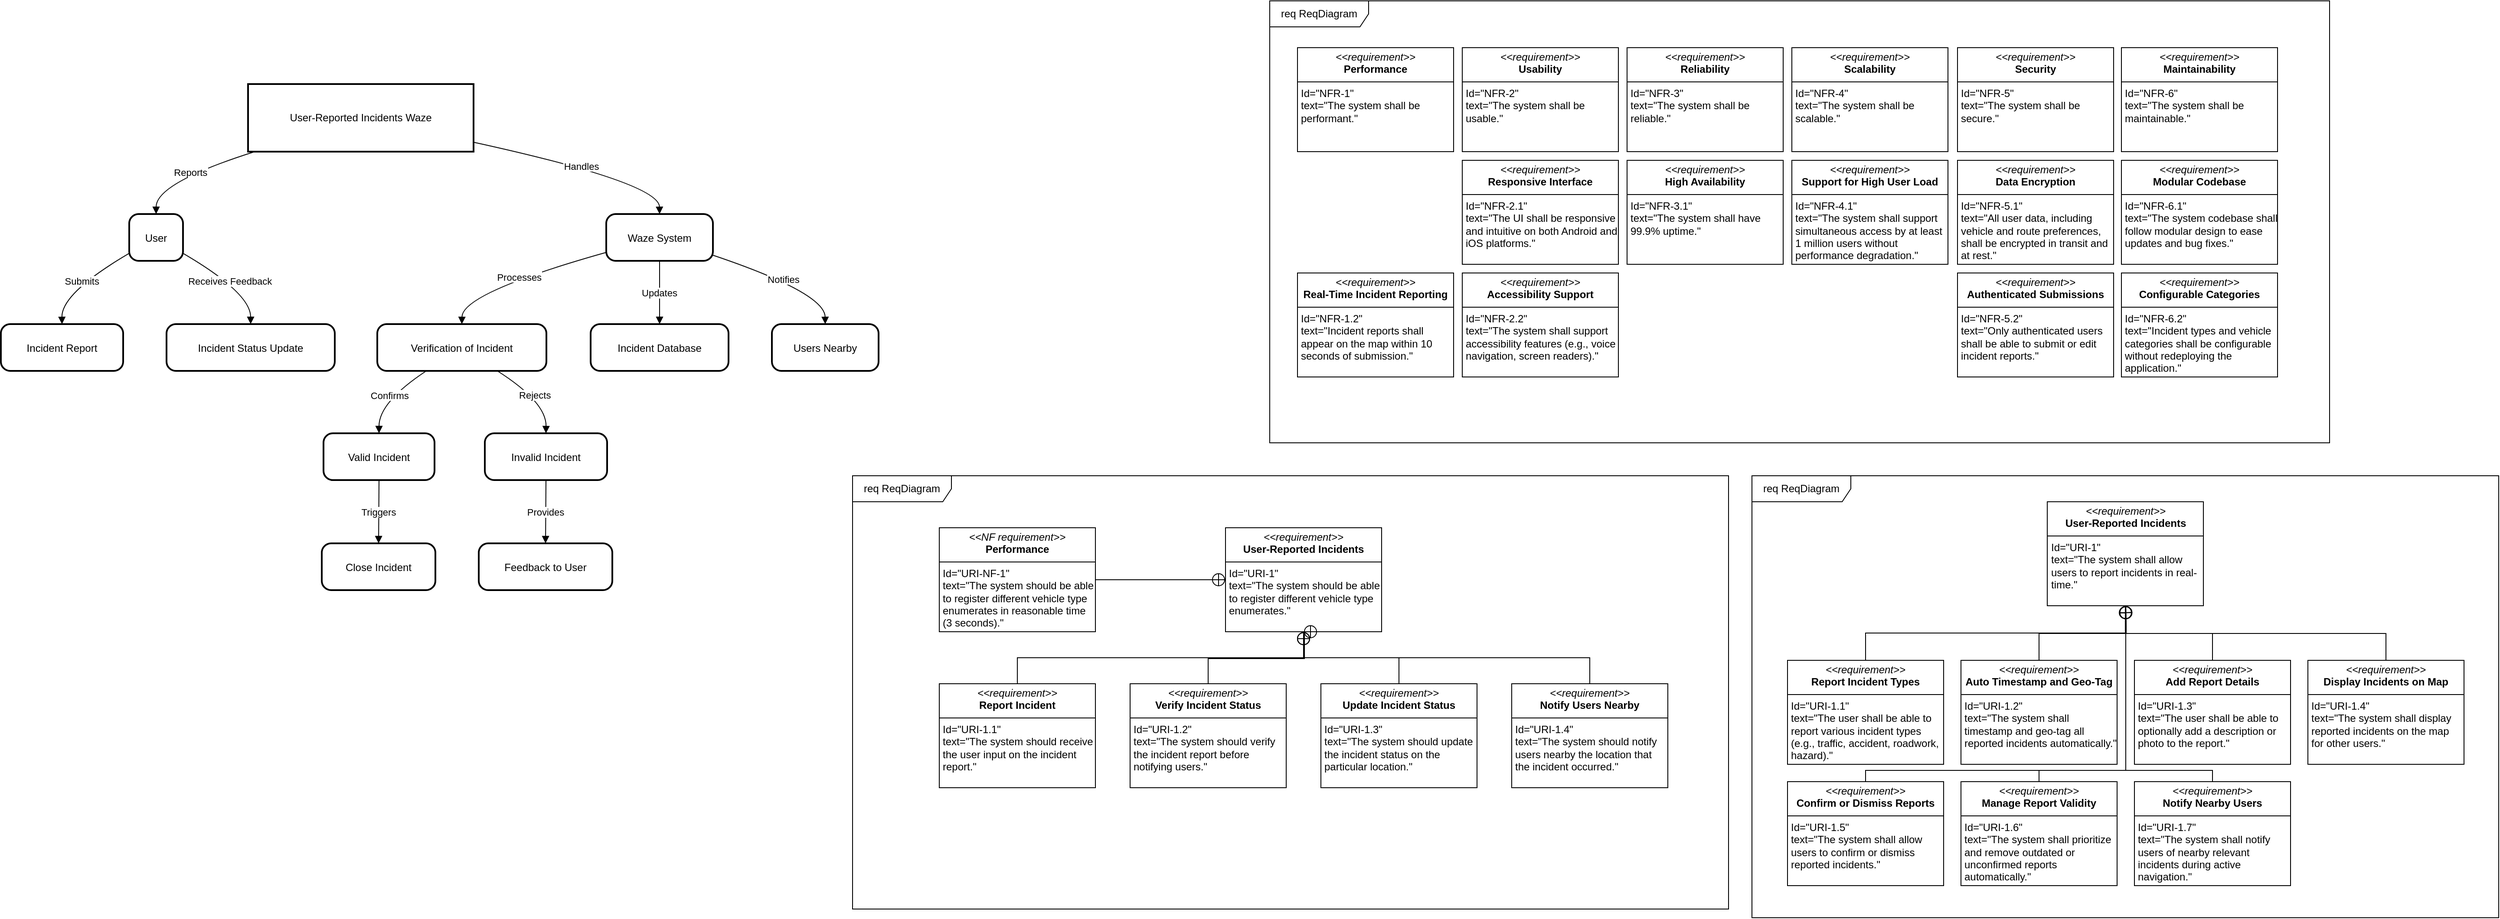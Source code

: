 <mxfile version="26.2.13">
  <diagram name="Página-1" id="IlDYEZVzDNYxJnUhvPW0">
    <mxGraphModel dx="1305" dy="1838" grid="1" gridSize="10" guides="1" tooltips="1" connect="1" arrows="1" fold="1" page="1" pageScale="1" pageWidth="827" pageHeight="1169" math="0" shadow="0">
      <root>
        <mxCell id="0" />
        <mxCell id="1" parent="0" />
        <mxCell id="2" value="User-Reported Incidents Waze" style="whiteSpace=wrap;strokeWidth=2;" parent="1" vertex="1">
          <mxGeometry x="293" y="8" width="260" height="78" as="geometry" />
        </mxCell>
        <mxCell id="3" value="User" style="rounded=1;arcSize=20;strokeWidth=2" parent="1" vertex="1">
          <mxGeometry x="156" y="158" width="62" height="54" as="geometry" />
        </mxCell>
        <mxCell id="4" value="Waze System" style="rounded=1;arcSize=20;strokeWidth=2" parent="1" vertex="1">
          <mxGeometry x="706" y="158" width="123" height="54" as="geometry" />
        </mxCell>
        <mxCell id="5" value="Incident Report" style="rounded=1;arcSize=20;strokeWidth=2" parent="1" vertex="1">
          <mxGeometry x="8" y="285" width="141" height="54" as="geometry" />
        </mxCell>
        <mxCell id="6" value="Incident Status Update" style="rounded=1;arcSize=20;strokeWidth=2" parent="1" vertex="1">
          <mxGeometry x="199" y="285" width="194" height="54" as="geometry" />
        </mxCell>
        <mxCell id="7" value="Verification of Incident" style="rounded=1;arcSize=20;strokeWidth=2" parent="1" vertex="1">
          <mxGeometry x="442" y="285" width="195" height="54" as="geometry" />
        </mxCell>
        <mxCell id="8" value="Incident Database" style="rounded=1;arcSize=20;strokeWidth=2" parent="1" vertex="1">
          <mxGeometry x="688" y="285" width="159" height="54" as="geometry" />
        </mxCell>
        <mxCell id="9" value="Users Nearby" style="rounded=1;arcSize=20;strokeWidth=2" parent="1" vertex="1">
          <mxGeometry x="897" y="285" width="123" height="54" as="geometry" />
        </mxCell>
        <mxCell id="10" value="Valid Incident" style="rounded=1;arcSize=20;strokeWidth=2" parent="1" vertex="1">
          <mxGeometry x="380" y="411" width="128" height="54" as="geometry" />
        </mxCell>
        <mxCell id="11" value="Invalid Incident" style="rounded=1;arcSize=20;strokeWidth=2" parent="1" vertex="1">
          <mxGeometry x="566" y="411" width="141" height="54" as="geometry" />
        </mxCell>
        <mxCell id="12" value="Close Incident" style="rounded=1;arcSize=20;strokeWidth=2" parent="1" vertex="1">
          <mxGeometry x="378" y="538" width="131" height="54" as="geometry" />
        </mxCell>
        <mxCell id="13" value="Feedback to User" style="rounded=1;arcSize=20;strokeWidth=2" parent="1" vertex="1">
          <mxGeometry x="559" y="538" width="154" height="54" as="geometry" />
        </mxCell>
        <mxCell id="14" value="Reports" style="curved=1;startArrow=none;endArrow=block;exitX=0.03;exitY=1;entryX=0.5;entryY=0.01;" parent="1" source="2" target="3" edge="1">
          <mxGeometry relative="1" as="geometry">
            <Array as="points">
              <mxPoint x="187" y="122" />
            </Array>
          </mxGeometry>
        </mxCell>
        <mxCell id="15" value="Handles" style="curved=1;startArrow=none;endArrow=block;exitX=1;exitY=0.86;entryX=0.5;entryY=0.01;" parent="1" source="2" target="4" edge="1">
          <mxGeometry relative="1" as="geometry">
            <Array as="points">
              <mxPoint x="767" y="122" />
            </Array>
          </mxGeometry>
        </mxCell>
        <mxCell id="16" value="Submits" style="curved=1;startArrow=none;endArrow=block;exitX=0;exitY=0.84;entryX=0.5;entryY=0;" parent="1" source="3" target="5" edge="1">
          <mxGeometry relative="1" as="geometry">
            <Array as="points">
              <mxPoint x="78" y="249" />
            </Array>
          </mxGeometry>
        </mxCell>
        <mxCell id="17" value="Receives Feedback" style="curved=1;startArrow=none;endArrow=block;exitX=1;exitY=0.84;entryX=0.5;entryY=0;" parent="1" source="3" target="6" edge="1">
          <mxGeometry relative="1" as="geometry">
            <Array as="points">
              <mxPoint x="296" y="249" />
            </Array>
          </mxGeometry>
        </mxCell>
        <mxCell id="18" value="Processes" style="curved=1;startArrow=none;endArrow=block;exitX=0;exitY=0.82;entryX=0.5;entryY=0;" parent="1" source="4" target="7" edge="1">
          <mxGeometry relative="1" as="geometry">
            <Array as="points">
              <mxPoint x="540" y="249" />
            </Array>
          </mxGeometry>
        </mxCell>
        <mxCell id="19" value="Updates" style="curved=1;startArrow=none;endArrow=block;exitX=0.5;exitY=1.01;entryX=0.5;entryY=0;" parent="1" source="4" target="8" edge="1">
          <mxGeometry relative="1" as="geometry">
            <Array as="points" />
          </mxGeometry>
        </mxCell>
        <mxCell id="20" value="Notifies" style="curved=1;startArrow=none;endArrow=block;exitX=1;exitY=0.88;entryX=0.5;entryY=0;" parent="1" source="4" target="9" edge="1">
          <mxGeometry relative="1" as="geometry">
            <Array as="points">
              <mxPoint x="958" y="249" />
            </Array>
          </mxGeometry>
        </mxCell>
        <mxCell id="21" value="Confirms" style="curved=1;startArrow=none;endArrow=block;exitX=0.29;exitY=1;entryX=0.5;entryY=0;" parent="1" source="7" target="10" edge="1">
          <mxGeometry relative="1" as="geometry">
            <Array as="points">
              <mxPoint x="444" y="375" />
            </Array>
          </mxGeometry>
        </mxCell>
        <mxCell id="22" value="Rejects" style="curved=1;startArrow=none;endArrow=block;exitX=0.71;exitY=1;entryX=0.5;entryY=0;" parent="1" source="7" target="11" edge="1">
          <mxGeometry relative="1" as="geometry">
            <Array as="points">
              <mxPoint x="637" y="375" />
            </Array>
          </mxGeometry>
        </mxCell>
        <mxCell id="23" value="Triggers" style="curved=1;startArrow=none;endArrow=block;exitX=0.5;exitY=1;entryX=0.5;entryY=-0.01;" parent="1" source="10" target="12" edge="1">
          <mxGeometry relative="1" as="geometry">
            <Array as="points" />
          </mxGeometry>
        </mxCell>
        <mxCell id="24" value="Provides" style="curved=1;startArrow=none;endArrow=block;exitX=0.5;exitY=1;entryX=0.5;entryY=-0.01;" parent="1" source="11" target="13" edge="1">
          <mxGeometry relative="1" as="geometry">
            <Array as="points" />
          </mxGeometry>
        </mxCell>
        <mxCell id="0LrheQoJdD5HbSpLLnFE-36" value="req ReqDiagram" style="shape=umlFrame;whiteSpace=wrap;html=1;pointerEvents=0;width=114;height=30;" parent="1" vertex="1">
          <mxGeometry x="990" y="460" width="1010" height="500" as="geometry" />
        </mxCell>
        <mxCell id="0LrheQoJdD5HbSpLLnFE-37" value="&lt;p style=&quot;margin:0px;margin-top:4px;text-align:center;&quot;&gt;&lt;i&gt;&amp;lt;&amp;lt;requirement&amp;gt;&amp;gt;&lt;/i&gt;&lt;br&gt;&lt;b&gt;User-Reported Incidents&lt;/b&gt;&lt;/p&gt;&lt;hr size=&quot;1&quot; style=&quot;border-style:solid;&quot;&gt;&lt;p style=&quot;margin:0px;margin-left:4px;&quot;&gt;Id=&quot;URI-1&quot;&lt;/p&gt;&lt;p style=&quot;margin:0px;margin-left:4px;&quot;&gt;text=&quot;The system should be able to register different vehicle type enumerates.&quot;&lt;/p&gt;" style="verticalAlign=top;align=left;overflow=fill;html=1;whiteSpace=wrap;" parent="1" vertex="1">
          <mxGeometry x="1420" y="520" width="180" height="120" as="geometry" />
        </mxCell>
        <mxCell id="0LrheQoJdD5HbSpLLnFE-38" style="edgeStyle=orthogonalEdgeStyle;rounded=0;orthogonalLoop=1;jettySize=auto;html=1;exitX=1;exitY=0.5;exitDx=0;exitDy=0;entryX=0;entryY=0.5;entryDx=0;entryDy=0;endArrow=circlePlus;endFill=0;" parent="1" source="0LrheQoJdD5HbSpLLnFE-39" target="0LrheQoJdD5HbSpLLnFE-37" edge="1">
          <mxGeometry relative="1" as="geometry" />
        </mxCell>
        <mxCell id="0LrheQoJdD5HbSpLLnFE-39" value="&lt;p style=&quot;margin:0px;margin-top:4px;text-align:center;&quot;&gt;&lt;i&gt;&amp;lt;&amp;lt;NF requirement&amp;gt;&amp;gt;&lt;/i&gt;&lt;br&gt;&lt;b&gt;Performance&lt;/b&gt;&lt;/p&gt;&lt;hr size=&quot;1&quot; style=&quot;border-style:solid;&quot;&gt;&lt;p style=&quot;margin:0px;margin-left:4px;&quot;&gt;Id=&quot;URI-NF-1&quot;&lt;/p&gt;&lt;p style=&quot;margin:0px;margin-left:4px;&quot;&gt;text=&quot;The system should be able to register different vehicle type enumerates in reasonable time (3 seconds).&quot;&lt;/p&gt;" style="verticalAlign=top;align=left;overflow=fill;html=1;whiteSpace=wrap;" parent="1" vertex="1">
          <mxGeometry x="1090" y="520" width="180" height="120" as="geometry" />
        </mxCell>
        <mxCell id="0LrheQoJdD5HbSpLLnFE-40" style="edgeStyle=orthogonalEdgeStyle;rounded=0;orthogonalLoop=1;jettySize=auto;html=1;exitX=0.5;exitY=0;exitDx=0;exitDy=0;entryX=0.5;entryY=1;entryDx=0;entryDy=0;endArrow=circlePlus;endFill=0;" parent="1" source="0LrheQoJdD5HbSpLLnFE-41" target="0LrheQoJdD5HbSpLLnFE-37" edge="1">
          <mxGeometry relative="1" as="geometry" />
        </mxCell>
        <mxCell id="0LrheQoJdD5HbSpLLnFE-41" value="&lt;p style=&quot;margin:0px;margin-top:4px;text-align:center;&quot;&gt;&lt;i&gt;&amp;lt;&amp;lt;requirement&amp;gt;&amp;gt;&lt;/i&gt;&lt;br&gt;&lt;b&gt;Report Incident&lt;/b&gt;&lt;/p&gt;&lt;hr size=&quot;1&quot; style=&quot;border-style:solid;&quot;&gt;&lt;p style=&quot;margin:0px;margin-left:4px;&quot;&gt;Id=&quot;URI-1.1&quot;&lt;/p&gt;&lt;p style=&quot;margin:0px;margin-left:4px;&quot;&gt;text=&quot;The system should receive the user input on the incident report.&quot;&lt;/p&gt;" style="verticalAlign=top;align=left;overflow=fill;html=1;whiteSpace=wrap;" parent="1" vertex="1">
          <mxGeometry x="1090" y="700" width="180" height="120" as="geometry" />
        </mxCell>
        <mxCell id="0LrheQoJdD5HbSpLLnFE-42" style="edgeStyle=orthogonalEdgeStyle;rounded=0;orthogonalLoop=1;jettySize=auto;html=1;exitX=0.5;exitY=0;exitDx=0;exitDy=0;endArrow=circlePlus;endFill=0;" parent="1" source="0LrheQoJdD5HbSpLLnFE-43" edge="1">
          <mxGeometry relative="1" as="geometry">
            <mxPoint x="1510" y="640" as="targetPoint" />
            <Array as="points">
              <mxPoint x="1400" y="671" />
              <mxPoint x="1511" y="671" />
              <mxPoint x="1511" y="640" />
            </Array>
          </mxGeometry>
        </mxCell>
        <mxCell id="0LrheQoJdD5HbSpLLnFE-43" value="&lt;p style=&quot;margin:0px;margin-top:4px;text-align:center;&quot;&gt;&lt;i&gt;&amp;lt;&amp;lt;requirement&amp;gt;&amp;gt;&lt;/i&gt;&lt;br&gt;&lt;b&gt;Verify Incident Status&lt;/b&gt;&lt;/p&gt;&lt;hr size=&quot;1&quot; style=&quot;border-style:solid;&quot;&gt;&lt;p style=&quot;margin:0px;margin-left:4px;&quot;&gt;Id=&quot;URI-1.2&quot;&lt;/p&gt;&lt;p style=&quot;margin:0px;margin-left:4px;&quot;&gt;text=&quot;The system should verify the incident report before notifying users.&quot;&lt;/p&gt;" style="verticalAlign=top;align=left;overflow=fill;html=1;whiteSpace=wrap;" parent="1" vertex="1">
          <mxGeometry x="1310" y="700" width="180" height="120" as="geometry" />
        </mxCell>
        <mxCell id="0LrheQoJdD5HbSpLLnFE-44" style="edgeStyle=orthogonalEdgeStyle;rounded=0;orthogonalLoop=1;jettySize=auto;html=1;exitX=0.5;exitY=0;exitDx=0;exitDy=0;endArrow=circlePlus;endFill=0;" parent="1" source="0LrheQoJdD5HbSpLLnFE-45" target="0LrheQoJdD5HbSpLLnFE-37" edge="1">
          <mxGeometry relative="1" as="geometry" />
        </mxCell>
        <mxCell id="0LrheQoJdD5HbSpLLnFE-45" value="&lt;p style=&quot;margin:0px;margin-top:4px;text-align:center;&quot;&gt;&lt;i&gt;&amp;lt;&amp;lt;requirement&amp;gt;&amp;gt;&lt;/i&gt;&lt;br&gt;&lt;b&gt;Update Incident Status&lt;/b&gt;&lt;/p&gt;&lt;hr size=&quot;1&quot; style=&quot;border-style:solid;&quot;&gt;&lt;p style=&quot;margin:0px;margin-left:4px;&quot;&gt;Id=&quot;URI-1.3&quot;&lt;/p&gt;&lt;p style=&quot;margin:0px;margin-left:4px;&quot;&gt;text=&quot;The system should update the incident status on the particular location.&quot;&lt;/p&gt;" style="verticalAlign=top;align=left;overflow=fill;html=1;whiteSpace=wrap;" parent="1" vertex="1">
          <mxGeometry x="1530" y="700" width="180" height="120" as="geometry" />
        </mxCell>
        <mxCell id="RuquudHr51e7roZZnxGD-27" style="edgeStyle=orthogonalEdgeStyle;rounded=0;orthogonalLoop=1;jettySize=auto;html=1;entryX=0.5;entryY=1;entryDx=0;entryDy=0;endArrow=circlePlus;endFill=0;" parent="1" source="RuquudHr51e7roZZnxGD-24" target="0LrheQoJdD5HbSpLLnFE-37" edge="1">
          <mxGeometry relative="1" as="geometry">
            <Array as="points">
              <mxPoint x="1840" y="670" />
              <mxPoint x="1510" y="670" />
            </Array>
          </mxGeometry>
        </mxCell>
        <mxCell id="RuquudHr51e7roZZnxGD-24" value="&lt;p style=&quot;margin:0px;margin-top:4px;text-align:center;&quot;&gt;&lt;i&gt;&amp;lt;&amp;lt;requirement&amp;gt;&amp;gt;&lt;/i&gt;&lt;br&gt;&lt;b&gt;Notify Users Nearby&lt;/b&gt;&lt;/p&gt;&lt;hr size=&quot;1&quot; style=&quot;border-style:solid;&quot;&gt;&lt;p style=&quot;margin:0px;margin-left:4px;&quot;&gt;Id=&quot;URI-1.4&quot;&lt;/p&gt;&lt;p style=&quot;margin:0px;margin-left:4px;&quot;&gt;text=&quot;The system should notify users nearby the location that the incident occurred.&quot;&lt;/p&gt;" style="verticalAlign=top;align=left;overflow=fill;html=1;whiteSpace=wrap;" parent="1" vertex="1">
          <mxGeometry x="1750" y="700" width="180" height="120" as="geometry" />
        </mxCell>
        <mxCell id="yQdaAu0om8zAUkcLIiNm-24" value="req ReqDiagram" style="shape=umlFrame;whiteSpace=wrap;html=1;pointerEvents=0;width=114;height=30;" parent="1" vertex="1">
          <mxGeometry x="2027" y="460" width="861" height="510" as="geometry" />
        </mxCell>
        <mxCell id="yQdaAu0om8zAUkcLIiNm-25" value="&lt;p style=&quot;margin:0px;margin-top:4px;text-align:center;&quot;&gt;&lt;i&gt;&amp;lt;&amp;lt;requirement&amp;gt;&amp;gt;&lt;/i&gt;&lt;br&gt;&lt;b&gt;User-Reported Incidents&lt;/b&gt;&lt;/p&gt;&lt;hr size=&quot;1&quot; style=&quot;border-style:solid;&quot;&gt;&lt;p style=&quot;margin:0px;margin-left:4px;&quot;&gt;Id=&quot;URI-1&quot;&lt;/p&gt;&lt;p style=&quot;margin:0px;margin-left:4px;&quot;&gt;text=&quot;&lt;span id=&quot;docs-internal-guid-d911a3a4-7fff-c349-394f-7dc3954f3160&quot;&gt;&lt;span style=&quot;font-family: Arial, sans-serif; background-color: transparent; font-variant-numeric: normal; font-variant-east-asian: normal; font-variant-alternates: normal; font-variant-position: normal; font-variant-emoji: normal; vertical-align: baseline; white-space-collapse: preserve;&quot;&gt;&lt;font style=&quot;&quot;&gt;The system shall allow users to report incidents in real-time.&lt;/font&gt;&lt;/span&gt;&lt;/span&gt;&quot;&lt;/p&gt;" style="verticalAlign=top;align=left;overflow=fill;html=1;whiteSpace=wrap;" parent="1" vertex="1">
          <mxGeometry x="2367.5" y="490" width="180" height="120" as="geometry" />
        </mxCell>
        <mxCell id="yQdaAu0om8zAUkcLIiNm-26" style="edgeStyle=orthogonalEdgeStyle;rounded=0;orthogonalLoop=1;jettySize=auto;html=1;exitX=0.5;exitY=0;exitDx=0;exitDy=0;entryX=0.5;entryY=1;entryDx=0;entryDy=0;endArrow=circlePlus;endFill=0;" parent="1" source="yQdaAu0om8zAUkcLIiNm-41" target="yQdaAu0om8zAUkcLIiNm-25" edge="1">
          <mxGeometry relative="1" as="geometry" />
        </mxCell>
        <mxCell id="yQdaAu0om8zAUkcLIiNm-27" style="edgeStyle=orthogonalEdgeStyle;rounded=0;orthogonalLoop=1;jettySize=auto;html=1;exitX=0.5;exitY=0;exitDx=0;exitDy=0;endArrow=circlePlus;endFill=0;" parent="1" source="yQdaAu0om8zAUkcLIiNm-28" edge="1">
          <mxGeometry relative="1" as="geometry">
            <mxPoint x="2458.0" y="610.0" as="targetPoint" />
          </mxGeometry>
        </mxCell>
        <mxCell id="yQdaAu0om8zAUkcLIiNm-28" value="&lt;p style=&quot;margin:0px;margin-top:4px;text-align:center;&quot;&gt;&lt;i&gt;&amp;lt;&amp;lt;requirement&amp;gt;&amp;gt;&lt;/i&gt;&lt;br&gt;&lt;b&gt;Auto Timestamp and Geo-Tag&lt;/b&gt;&lt;/p&gt;&lt;hr size=&quot;1&quot; style=&quot;border-style:solid;&quot;&gt;&lt;p style=&quot;margin:0px;margin-left:4px;&quot;&gt;Id=&quot;URI-1.2&quot;&lt;/p&gt;&lt;p style=&quot;margin:0px;margin-left:4px;&quot;&gt;text=&quot;&lt;span id=&quot;docs-internal-guid-708ae59c-7fff-505c-e996-c11401c9822c&quot;&gt;&lt;span style=&quot;font-family: Arial, sans-serif; background-color: transparent; font-variant-numeric: normal; font-variant-east-asian: normal; font-variant-alternates: normal; font-variant-position: normal; font-variant-emoji: normal; vertical-align: baseline; white-space-collapse: preserve;&quot;&gt;&lt;font&gt;The system shall timestamp and geo-tag all reported incidents automatically.&lt;/font&gt;&lt;/span&gt;&lt;/span&gt;&quot;&lt;/p&gt;" style="verticalAlign=top;align=left;overflow=fill;html=1;whiteSpace=wrap;" parent="1" vertex="1">
          <mxGeometry x="2268" y="673" width="180" height="120" as="geometry" />
        </mxCell>
        <mxCell id="yQdaAu0om8zAUkcLIiNm-29" style="edgeStyle=orthogonalEdgeStyle;rounded=0;orthogonalLoop=1;jettySize=auto;html=1;exitX=0.5;exitY=0;exitDx=0;exitDy=0;endArrow=circlePlus;endFill=0;" parent="1" source="yQdaAu0om8zAUkcLIiNm-30" edge="1">
          <mxGeometry relative="1" as="geometry">
            <mxPoint x="2458.0" y="610.0" as="targetPoint" />
          </mxGeometry>
        </mxCell>
        <mxCell id="yQdaAu0om8zAUkcLIiNm-30" value="&lt;p style=&quot;margin:0px;margin-top:4px;text-align:center;&quot;&gt;&lt;i&gt;&amp;lt;&amp;lt;requirement&amp;gt;&amp;gt;&lt;/i&gt;&lt;br&gt;&lt;b&gt;Add Report Details&lt;/b&gt;&lt;/p&gt;&lt;hr size=&quot;1&quot; style=&quot;border-style:solid;&quot;&gt;&lt;p style=&quot;margin:0px;margin-left:4px;&quot;&gt;Id=&quot;URI-1.3&quot;&lt;/p&gt;&lt;p style=&quot;margin:0px;margin-left:4px;&quot;&gt;text=&quot;&lt;span id=&quot;docs-internal-guid-6a50e386-7fff-d1de-354d-ceb1bfdd723a&quot;&gt;&lt;span style=&quot;font-family: Arial, sans-serif; background-color: transparent; font-variant-numeric: normal; font-variant-east-asian: normal; font-variant-alternates: normal; font-variant-position: normal; font-variant-emoji: normal; vertical-align: baseline; white-space-collapse: preserve;&quot;&gt;&lt;font&gt;The user shall be able to optionally add a description or photo to the report.&lt;/font&gt;&lt;/span&gt;&lt;/span&gt;&quot;&lt;/p&gt;" style="verticalAlign=top;align=left;overflow=fill;html=1;whiteSpace=wrap;" parent="1" vertex="1">
          <mxGeometry x="2468" y="673" width="180" height="120" as="geometry" />
        </mxCell>
        <mxCell id="yQdaAu0om8zAUkcLIiNm-31" style="edgeStyle=orthogonalEdgeStyle;rounded=0;orthogonalLoop=1;jettySize=auto;html=1;exitX=0.5;exitY=0;exitDx=0;exitDy=0;endArrow=circlePlus;endFill=0;" parent="1" source="yQdaAu0om8zAUkcLIiNm-32" edge="1">
          <mxGeometry relative="1" as="geometry">
            <mxPoint x="2458.0" y="610.0" as="targetPoint" />
          </mxGeometry>
        </mxCell>
        <mxCell id="yQdaAu0om8zAUkcLIiNm-32" value="&lt;p style=&quot;margin:0px;margin-top:4px;text-align:center;&quot;&gt;&lt;i&gt;&amp;lt;&amp;lt;requirement&amp;gt;&amp;gt;&lt;/i&gt;&lt;br&gt;&lt;b&gt;Display Incidents on Map&lt;/b&gt;&lt;/p&gt;&lt;hr size=&quot;1&quot; style=&quot;border-style:solid;&quot;&gt;&lt;p style=&quot;margin:0px;margin-left:4px;&quot;&gt;Id=&quot;URI-1.4&quot;&lt;/p&gt;&lt;p style=&quot;margin:0px;margin-left:4px;&quot;&gt;text=&quot;&lt;span id=&quot;docs-internal-guid-1f2168ce-7fff-34c7-2674-8f81e91afe93&quot;&gt;&lt;span style=&quot;font-family: Arial, sans-serif; background-color: transparent; font-variant-numeric: normal; font-variant-east-asian: normal; font-variant-alternates: normal; font-variant-position: normal; font-variant-emoji: normal; vertical-align: baseline; white-space-collapse: preserve;&quot;&gt;&lt;font&gt;The system shall display reported incidents on the map for other users.&lt;/font&gt;&lt;/span&gt;&lt;/span&gt;&quot;&lt;/p&gt;" style="verticalAlign=top;align=left;overflow=fill;html=1;whiteSpace=wrap;" parent="1" vertex="1">
          <mxGeometry x="2668" y="673" width="180" height="120" as="geometry" />
        </mxCell>
        <mxCell id="yQdaAu0om8zAUkcLIiNm-33" style="edgeStyle=orthogonalEdgeStyle;rounded=0;orthogonalLoop=1;jettySize=auto;html=1;exitX=0.5;exitY=0;exitDx=0;exitDy=0;endArrow=circlePlus;endFill=0;" parent="1" source="yQdaAu0om8zAUkcLIiNm-34" edge="1">
          <mxGeometry relative="1" as="geometry">
            <mxPoint x="2458.0" y="610.0" as="targetPoint" />
            <Array as="points">
              <mxPoint x="2158" y="800" />
              <mxPoint x="2458" y="800" />
            </Array>
          </mxGeometry>
        </mxCell>
        <mxCell id="yQdaAu0om8zAUkcLIiNm-34" value="&lt;p style=&quot;margin:0px;margin-top:4px;text-align:center;&quot;&gt;&lt;i&gt;&amp;lt;&amp;lt;requirement&amp;gt;&amp;gt;&lt;/i&gt;&lt;br&gt;&lt;b&gt;Confirm or Dismiss Reports&lt;/b&gt;&lt;/p&gt;&lt;hr size=&quot;1&quot; style=&quot;border-style:solid;&quot;&gt;&lt;p style=&quot;margin:0px;margin-left:4px;&quot;&gt;Id=&quot;URI-1.5&quot;&lt;/p&gt;&lt;p style=&quot;margin:0px;margin-left:4px;&quot;&gt;text=&quot;&lt;span id=&quot;docs-internal-guid-b5bdd2fd-7fff-8ccc-647e-68f819f424a8&quot;&gt;&lt;span style=&quot;font-family: Arial, sans-serif; background-color: transparent; font-variant-numeric: normal; font-variant-east-asian: normal; font-variant-alternates: normal; font-variant-position: normal; font-variant-emoji: normal; vertical-align: baseline; white-space-collapse: preserve;&quot;&gt;&lt;font&gt;The system shall allow users to confirm or dismiss reported incidents.&lt;/font&gt;&lt;/span&gt;&lt;/span&gt;&quot;&lt;/p&gt;" style="verticalAlign=top;align=left;overflow=fill;html=1;whiteSpace=wrap;" parent="1" vertex="1">
          <mxGeometry x="2068" y="813" width="180" height="120" as="geometry" />
        </mxCell>
        <mxCell id="yQdaAu0om8zAUkcLIiNm-35" style="edgeStyle=orthogonalEdgeStyle;rounded=0;orthogonalLoop=1;jettySize=auto;html=1;exitX=0.5;exitY=0;exitDx=0;exitDy=0;endArrow=circlePlus;endFill=0;" parent="1" source="yQdaAu0om8zAUkcLIiNm-36" edge="1">
          <mxGeometry relative="1" as="geometry">
            <mxPoint x="2458.0" y="610.0" as="targetPoint" />
            <Array as="points">
              <mxPoint x="2358" y="800" />
              <mxPoint x="2458" y="800" />
            </Array>
          </mxGeometry>
        </mxCell>
        <mxCell id="yQdaAu0om8zAUkcLIiNm-36" value="&lt;p style=&quot;margin:0px;margin-top:4px;text-align:center;&quot;&gt;&lt;i&gt;&amp;lt;&amp;lt;requirement&amp;gt;&amp;gt;&lt;/i&gt;&lt;br&gt;&lt;b&gt;Manage Report Validity&lt;/b&gt;&lt;/p&gt;&lt;hr size=&quot;1&quot; style=&quot;border-style:solid;&quot;&gt;&lt;p style=&quot;margin:0px;margin-left:4px;&quot;&gt;Id=&quot;URI-1.6&quot;&lt;/p&gt;&lt;p style=&quot;margin:0px;margin-left:4px;&quot;&gt;text=&quot;&lt;span id=&quot;docs-internal-guid-61e7e0c5-7fff-fc19-dc4a-a6f066ff5cc9&quot;&gt;&lt;span style=&quot;font-family: Arial, sans-serif; background-color: transparent; font-variant-numeric: normal; font-variant-east-asian: normal; font-variant-alternates: normal; font-variant-position: normal; font-variant-emoji: normal; vertical-align: baseline; white-space-collapse: preserve;&quot;&gt;&lt;font&gt;The system shall prioritize and remove outdated or unconfirmed reports automatically.&lt;/font&gt;&lt;/span&gt;&lt;/span&gt;&quot;&lt;/p&gt;" style="verticalAlign=top;align=left;overflow=fill;html=1;whiteSpace=wrap;" parent="1" vertex="1">
          <mxGeometry x="2268" y="813" width="180" height="120" as="geometry" />
        </mxCell>
        <mxCell id="yQdaAu0om8zAUkcLIiNm-37" style="edgeStyle=orthogonalEdgeStyle;rounded=0;orthogonalLoop=1;jettySize=auto;html=1;exitX=0.5;exitY=0;exitDx=0;exitDy=0;endArrow=circlePlus;endFill=0;" parent="1" source="yQdaAu0om8zAUkcLIiNm-38" target="yQdaAu0om8zAUkcLIiNm-25" edge="1">
          <mxGeometry relative="1" as="geometry">
            <mxPoint x="2458.0" y="620.0" as="targetPoint" />
            <Array as="points">
              <mxPoint x="2558" y="800" />
              <mxPoint x="2458" y="800" />
            </Array>
          </mxGeometry>
        </mxCell>
        <mxCell id="yQdaAu0om8zAUkcLIiNm-38" value="&lt;p style=&quot;margin:0px;margin-top:4px;text-align:center;&quot;&gt;&lt;i&gt;&amp;lt;&amp;lt;requirement&amp;gt;&amp;gt;&lt;/i&gt;&lt;br&gt;&lt;b&gt;Notify Nearby Users&lt;/b&gt;&lt;/p&gt;&lt;hr size=&quot;1&quot; style=&quot;border-style:solid;&quot;&gt;&lt;p style=&quot;margin:0px;margin-left:4px;&quot;&gt;Id=&quot;URI-1.7&quot;&lt;/p&gt;&lt;p style=&quot;margin:0px;margin-left:4px;&quot;&gt;text=&quot;&lt;span style=&quot;background-color: transparent; text-wrap-mode: nowrap; color: rgba(0, 0, 0, 0); font-family: monospace;&quot;&gt;&lt;span style=&quot;&quot; id=&quot;docs-internal-guid-864b0356-7fff-6a59-0511-b1d0bc856990&quot;&gt;&lt;span style=&quot;font-family: Arial, sans-serif; color: rgb(0, 0, 0); background-color: transparent; font-variant-numeric: normal; font-variant-east-asian: normal; font-variant-alternates: normal; font-variant-position: normal; font-variant-emoji: normal; vertical-align: baseline; white-space: pre-wrap;&quot;&gt;&lt;font&gt;The system shall notify users of nearby relevant incidents during active navigation.&lt;/font&gt;&lt;/span&gt;&lt;/span&gt;&lt;span style=&quot;font-size: 0px;&quot;&gt;%3CmxGraphModel%3E%3Croot%3E%3CmxCell%20id%3D%220%22%2F%3E%3CmxCell%20id%3D%221%22%20parent%3D%220%22%2F%3E%3CmxCell%20id%3D%222%22%20value%3D%22%26lt%3Bp%20style%3D%26quot%3Bmargin%3A0px%3Bmargin-top%3A4px%3Btext-align%3Acenter%3B%26quot%3B%26gt%3B%26lt%3Bi%26gt%3B%26amp%3Blt%3B%26amp%3Blt%3Brequirement%26amp%3Bgt%3B%26amp%3Bgt%3B%26lt%3B%2Fi%26gt%3B%26lt%3Bbr%26gt%3B%26lt%3Bb%26gt%3BSave%20Route%26lt%3B%2Fb%26gt%3B%26lt%3B%2Fp%26gt%3B%26lt%3Bhr%20size%3D%26quot%3B1%26quot%3B%20style%3D%26quot%3Bborder-style%3Asolid%3B%26quot%3B%26gt%3B%26lt%3Bp%20style%3D%26quot%3Bmargin%3A0px%3Bmargin-left%3A4px%3B%26quot%3B%26gt%3BId%3D%26quot%3BMSR-1.6%26quot%3B%26lt%3B%2Fp%26gt%3B%26lt%3Bp%20style%3D%26quot%3Bmargin%3A0px%3Bmargin-left%3A4px%3B%26quot%3B%26gt%3Btext%3D%26quot%3B%26lt%3Bspan%20id%3D%26quot%3Bdocs-internal-guid-bf6a09b7-7fff-7673-dde0-d15843a8d085%26quot%3B%26gt%3B%26lt%3Bspan%20style%3D%26quot%3Bfont-family%3A%20Arial%2C%20sans-serif%3B%20background-color%3A%20transparent%3B%20font-variant-numeric%3A%20normal%3B%20font-variant-east-asian%3A%20normal%3B%20font-variant-alternates%3A%20normal%3B%20font-variant-position%3A%20normal%3B%20font-variant-emoji%3A%20normal%3B%20vertical-align%3A%20baseline%3B%20white-space-collapse%3A%20preserve%3B%26quot%3B%26gt%3B%26lt%3Bfont%26gt%3BThe%20system%20shall%20allow%20saving%20a%20multi-stop%20route%20as%20a%20favorite%20or%20recurring%20route.%26lt%3B%2Ffont%26gt%3B%26lt%3B%2Fspan%26gt%3B%26lt%3B%2Fspan%26gt%3B%26quot%3B%26lt%3B%2Fp%26gt%3B%22%20style%3D%22verticalAlign%3Dtop%3Balign%3Dleft%3Boverflow%3Dfill%3Bhtml%3D1%3BwhiteSpace%3Dwrap%3B%22%20vertex%3D%221%22%20parent%3D%221%22%3E%3CmxGeometry%20x%3D%221680%22%20y%3D%22841%22%20width%3D%22180%22%20height%3D%22120%22%20as%3D%22geometry%22%2F%3E%3C%2FmxCell%3E%3C%2Froot%3E%3C%2FmxGraphModel%3E&lt;/span&gt;&lt;/span&gt;&lt;span style=&quot;background-color: transparent; color: light-dark(rgb(0, 0, 0), rgb(255, 255, 255));&quot;&gt;&quot;&lt;/span&gt;&lt;/p&gt;" style="verticalAlign=top;align=left;overflow=fill;html=1;whiteSpace=wrap;" parent="1" vertex="1">
          <mxGeometry x="2468" y="813" width="180" height="120" as="geometry" />
        </mxCell>
        <mxCell id="yQdaAu0om8zAUkcLIiNm-41" value="&lt;p style=&quot;margin:0px;margin-top:4px;text-align:center;&quot;&gt;&lt;i&gt;&amp;lt;&amp;lt;requirement&amp;gt;&amp;gt;&lt;/i&gt;&lt;br&gt;&lt;b&gt;Report Incident Types&lt;/b&gt;&lt;/p&gt;&lt;hr size=&quot;1&quot; style=&quot;border-style:solid;&quot;&gt;&lt;p style=&quot;margin:0px;margin-left:4px;&quot;&gt;Id=&quot;URI-1.1&quot;&lt;/p&gt;&lt;p style=&quot;margin:0px;margin-left:4px;&quot;&gt;text=&quot;&lt;span id=&quot;docs-internal-guid-e2dd91c9-7fff-d23b-b21f-197713011ba5&quot;&gt;&lt;span style=&quot;font-family: Arial, sans-serif; background-color: transparent; font-variant-numeric: normal; font-variant-east-asian: normal; font-variant-alternates: normal; font-variant-position: normal; font-variant-emoji: normal; vertical-align: baseline; white-space-collapse: preserve;&quot;&gt;&lt;font&gt;The user shall be able to report various incident types (e.g., traffic, accident, roadwork, hazard).&lt;/font&gt;&lt;/span&gt;&lt;/span&gt;&quot;&lt;/p&gt;" style="verticalAlign=top;align=left;overflow=fill;html=1;whiteSpace=wrap;" parent="1" vertex="1">
          <mxGeometry x="2068" y="673" width="180" height="120" as="geometry" />
        </mxCell>
        <mxCell id="oKgIYqmzzzvKaVtBbpCU-24" value="req ReqDiagram" style="shape=umlFrame;whiteSpace=wrap;html=1;pointerEvents=0;width=114;height=30;" parent="1" vertex="1">
          <mxGeometry x="1471" y="-88" width="1222" height="510" as="geometry" />
        </mxCell>
        <mxCell id="oKgIYqmzzzvKaVtBbpCU-25" value="&lt;p style=&quot;margin:0px;margin-top:4px;text-align:center;&quot;&gt;&lt;i&gt;&amp;lt;&amp;lt;requirement&amp;gt;&amp;gt;&lt;/i&gt;&lt;br&gt;&lt;b&gt;Performance&lt;/b&gt;&lt;/p&gt;&lt;hr size=&quot;1&quot; style=&quot;border-style:solid;&quot;&gt;&lt;p style=&quot;margin:0px;margin-left:4px;&quot;&gt;Id=&quot;NFR-1&quot;&lt;/p&gt;&lt;p style=&quot;margin:0px;margin-left:4px;&quot;&gt;text=&quot;The system shall be performant.&quot;&lt;/p&gt;" style="verticalAlign=top;align=left;overflow=fill;html=1;whiteSpace=wrap;" parent="1" vertex="1">
          <mxGeometry x="1503" y="-34" width="180" height="120" as="geometry" />
        </mxCell>
        <mxCell id="oKgIYqmzzzvKaVtBbpCU-27" value="&lt;p style=&quot;margin:0px;margin-top:4px;text-align:center;&quot;&gt;&lt;i&gt;&amp;lt;&amp;lt;requirement&amp;gt;&amp;gt;&lt;/i&gt;&lt;br&gt;&lt;b&gt;Real-Time Incident Reporting&lt;/b&gt;&lt;/p&gt;&lt;hr size=&quot;1&quot; style=&quot;border-style:solid;&quot;&gt;&lt;p style=&quot;margin:0px;margin-left:4px;&quot;&gt;Id=&quot;NFR-1.2&quot;&lt;/p&gt;&lt;p style=&quot;margin:0px;margin-left:4px;&quot;&gt;text=&quot;Incident reports shall appear on the map within 10 seconds of submission.&quot;&lt;/p&gt;" style="verticalAlign=top;align=left;overflow=fill;html=1;whiteSpace=wrap;" parent="1" vertex="1">
          <mxGeometry x="1503" y="226" width="180" height="120" as="geometry" />
        </mxCell>
        <mxCell id="oKgIYqmzzzvKaVtBbpCU-28" value="&lt;p style=&quot;margin:0px;margin-top:4px;text-align:center;&quot;&gt;&lt;i&gt;&amp;lt;&amp;lt;requirement&amp;gt;&amp;gt;&lt;/i&gt;&lt;br&gt;&lt;b&gt;Usability&lt;/b&gt;&lt;/p&gt;&lt;hr size=&quot;1&quot; style=&quot;border-style:solid;&quot;&gt;&lt;p style=&quot;margin:0px;margin-left:4px;&quot;&gt;Id=&quot;NFR-2&quot;&lt;/p&gt;&lt;p style=&quot;margin:0px;margin-left:4px;&quot;&gt;text=&quot;The system shall be usable.&quot;&lt;/p&gt;" style="verticalAlign=top;align=left;overflow=fill;html=1;whiteSpace=wrap;" parent="1" vertex="1">
          <mxGeometry x="1693" y="-34" width="180" height="120" as="geometry" />
        </mxCell>
        <mxCell id="oKgIYqmzzzvKaVtBbpCU-29" value="&lt;p style=&quot;margin:0px;margin-top:4px;text-align:center;&quot;&gt;&lt;i&gt;&amp;lt;&amp;lt;requirement&amp;gt;&amp;gt;&lt;/i&gt;&lt;br&gt;&lt;b&gt;Responsive Interface&lt;/b&gt;&lt;/p&gt;&lt;hr size=&quot;1&quot; style=&quot;border-style:solid;&quot;&gt;&lt;p style=&quot;margin:0px;margin-left:4px;&quot;&gt;Id=&quot;NFR-2.1&quot;&lt;/p&gt;&lt;p style=&quot;margin:0px;margin-left:4px;&quot;&gt;text=&quot;The UI shall be responsive and intuitive on both Android and iOS platforms.&quot;&lt;/p&gt;" style="verticalAlign=top;align=left;overflow=fill;html=1;whiteSpace=wrap;" parent="1" vertex="1">
          <mxGeometry x="1693" y="96" width="180" height="120" as="geometry" />
        </mxCell>
        <mxCell id="oKgIYqmzzzvKaVtBbpCU-30" value="&lt;p style=&quot;margin:0px;margin-top:4px;text-align:center;&quot;&gt;&lt;i&gt;&amp;lt;&amp;lt;requirement&amp;gt;&amp;gt;&lt;/i&gt;&lt;br&gt;&lt;b&gt;Accessibility Support&lt;/b&gt;&lt;/p&gt;&lt;hr size=&quot;1&quot; style=&quot;border-style:solid;&quot;&gt;&lt;p style=&quot;margin:0px;margin-left:4px;&quot;&gt;Id=&quot;NFR-2.2&quot;&lt;/p&gt;&lt;p style=&quot;margin:0px;margin-left:4px;&quot;&gt;text=&quot;The system shall support accessibility features (e.g., voice navigation, screen readers).&quot;&lt;/p&gt;" style="verticalAlign=top;align=left;overflow=fill;html=1;whiteSpace=wrap;" parent="1" vertex="1">
          <mxGeometry x="1693" y="226" width="180" height="120" as="geometry" />
        </mxCell>
        <mxCell id="oKgIYqmzzzvKaVtBbpCU-31" value="&lt;p style=&quot;margin:0px;margin-top:4px;text-align:center;&quot;&gt;&lt;i&gt;&amp;lt;&amp;lt;requirement&amp;gt;&amp;gt;&lt;/i&gt;&lt;br&gt;&lt;b&gt;Reliability&lt;/b&gt;&lt;/p&gt;&lt;hr size=&quot;1&quot; style=&quot;border-style:solid;&quot;&gt;&lt;p style=&quot;margin:0px;margin-left:4px;&quot;&gt;Id=&quot;NFR-3&quot;&lt;/p&gt;&lt;p style=&quot;margin:0px;margin-left:4px;&quot;&gt;text=&quot;The system shall be reliable.&quot;&lt;/p&gt;" style="verticalAlign=top;align=left;overflow=fill;html=1;whiteSpace=wrap;" parent="1" vertex="1">
          <mxGeometry x="1883" y="-34" width="180" height="120" as="geometry" />
        </mxCell>
        <mxCell id="oKgIYqmzzzvKaVtBbpCU-32" value="&lt;p style=&quot;margin:0px;margin-top:4px;text-align:center;&quot;&gt;&lt;i&gt;&amp;lt;&amp;lt;requirement&amp;gt;&amp;gt;&lt;/i&gt;&lt;br&gt;&lt;b&gt;High Availability&lt;/b&gt;&lt;/p&gt;&lt;hr size=&quot;1&quot; style=&quot;border-style:solid;&quot;&gt;&lt;p style=&quot;margin:0px;margin-left:4px;&quot;&gt;Id=&quot;NFR-3.1&quot;&lt;/p&gt;&lt;p style=&quot;margin:0px;margin-left:4px;&quot;&gt;text=&quot;The system shall have 99.9% uptime.&quot;&lt;/p&gt;" style="verticalAlign=top;align=left;overflow=fill;html=1;whiteSpace=wrap;" parent="1" vertex="1">
          <mxGeometry x="1883" y="96" width="180" height="120" as="geometry" />
        </mxCell>
        <mxCell id="oKgIYqmzzzvKaVtBbpCU-34" value="&lt;p style=&quot;margin:0px;margin-top:4px;text-align:center;&quot;&gt;&lt;i&gt;&amp;lt;&amp;lt;requirement&amp;gt;&amp;gt;&lt;/i&gt;&lt;br&gt;&lt;b&gt;Scalability&lt;/b&gt;&lt;/p&gt;&lt;hr size=&quot;1&quot; style=&quot;border-style:solid;&quot;&gt;&lt;p style=&quot;margin:0px;margin-left:4px;&quot;&gt;Id=&quot;NFR-4&quot;&lt;/p&gt;&lt;p style=&quot;margin:0px;margin-left:4px;&quot;&gt;text=&quot;The system shall be scalable.&quot;&lt;/p&gt;" style="verticalAlign=top;align=left;overflow=fill;html=1;whiteSpace=wrap;" parent="1" vertex="1">
          <mxGeometry x="2073" y="-34" width="180" height="120" as="geometry" />
        </mxCell>
        <mxCell id="oKgIYqmzzzvKaVtBbpCU-35" value="&lt;p style=&quot;margin:0px;margin-top:4px;text-align:center;&quot;&gt;&lt;i&gt;&amp;lt;&amp;lt;requirement&amp;gt;&amp;gt;&lt;/i&gt;&lt;br&gt;&lt;span style=&quot;background-color: transparent; color: light-dark(rgb(0, 0, 0), rgb(255, 255, 255)); text-align: left;&quot;&gt;&lt;b&gt;Support for High User Load&lt;/b&gt;&lt;/span&gt;&lt;/p&gt;&lt;hr size=&quot;1&quot; style=&quot;border-style:solid;&quot;&gt;&lt;p style=&quot;margin:0px;margin-left:4px;&quot;&gt;Id=&quot;NFR-4.1&quot;&lt;/p&gt;&lt;p style=&quot;margin:0px;margin-left:4px;&quot;&gt;text=&quot;The system shall support simultaneous access by at least 1 million users without performance degradation.&quot;&lt;/p&gt;" style="verticalAlign=top;align=left;overflow=fill;html=1;whiteSpace=wrap;" parent="1" vertex="1">
          <mxGeometry x="2073" y="96" width="180" height="120" as="geometry" />
        </mxCell>
        <mxCell id="oKgIYqmzzzvKaVtBbpCU-36" value="&lt;p style=&quot;margin:0px;margin-top:4px;text-align:center;&quot;&gt;&lt;i&gt;&amp;lt;&amp;lt;requirement&amp;gt;&amp;gt;&lt;/i&gt;&lt;br&gt;&lt;b&gt;Security&lt;/b&gt;&lt;/p&gt;&lt;hr size=&quot;1&quot; style=&quot;border-style:solid;&quot;&gt;&lt;p style=&quot;margin:0px;margin-left:4px;&quot;&gt;Id=&quot;NFR-5&quot;&lt;/p&gt;&lt;p style=&quot;margin:0px;margin-left:4px;&quot;&gt;text=&quot;The system shall be secure.&quot;&lt;/p&gt;" style="verticalAlign=top;align=left;overflow=fill;html=1;whiteSpace=wrap;" parent="1" vertex="1">
          <mxGeometry x="2264" y="-34" width="180" height="120" as="geometry" />
        </mxCell>
        <mxCell id="oKgIYqmzzzvKaVtBbpCU-37" value="&lt;p style=&quot;margin:0px;margin-top:4px;text-align:center;&quot;&gt;&lt;i&gt;&amp;lt;&amp;lt;requirement&amp;gt;&amp;gt;&lt;/i&gt;&lt;br&gt;&lt;b&gt;Data Encryption&lt;/b&gt;&lt;/p&gt;&lt;hr size=&quot;1&quot; style=&quot;border-style:solid;&quot;&gt;&lt;p style=&quot;margin:0px;margin-left:4px;&quot;&gt;Id=&quot;NFR-5.1&quot;&lt;/p&gt;&lt;p style=&quot;margin:0px;margin-left:4px;&quot;&gt;text=&quot;All user data, including vehicle and route preferences, shall be encrypted in transit and at rest.&quot;&lt;/p&gt;" style="verticalAlign=top;align=left;overflow=fill;html=1;whiteSpace=wrap;" parent="1" vertex="1">
          <mxGeometry x="2264" y="96" width="180" height="120" as="geometry" />
        </mxCell>
        <mxCell id="oKgIYqmzzzvKaVtBbpCU-38" value="&lt;p style=&quot;margin:0px;margin-top:4px;text-align:center;&quot;&gt;&lt;i&gt;&amp;lt;&amp;lt;requirement&amp;gt;&amp;gt;&lt;/i&gt;&lt;br&gt;&lt;b&gt;Authenticated Submissions&lt;/b&gt;&lt;/p&gt;&lt;hr size=&quot;1&quot; style=&quot;border-style:solid;&quot;&gt;&lt;p style=&quot;margin:0px;margin-left:4px;&quot;&gt;Id=&quot;NFR-5.2&quot;&lt;/p&gt;&lt;p style=&quot;margin:0px;margin-left:4px;&quot;&gt;text=&quot;Only authenticated users shall be able to submit or edit incident reports.&quot;&lt;/p&gt;" style="verticalAlign=top;align=left;overflow=fill;html=1;whiteSpace=wrap;" parent="1" vertex="1">
          <mxGeometry x="2264" y="226" width="180" height="120" as="geometry" />
        </mxCell>
        <mxCell id="oKgIYqmzzzvKaVtBbpCU-39" value="&lt;p style=&quot;margin:0px;margin-top:4px;text-align:center;&quot;&gt;&lt;i&gt;&amp;lt;&amp;lt;requirement&amp;gt;&amp;gt;&lt;/i&gt;&lt;br&gt;&lt;b&gt;Maintainability&lt;/b&gt;&lt;/p&gt;&lt;hr size=&quot;1&quot; style=&quot;border-style:solid;&quot;&gt;&lt;p style=&quot;margin:0px;margin-left:4px;&quot;&gt;Id=&quot;NFR-6&quot;&lt;/p&gt;&lt;p style=&quot;margin:0px;margin-left:4px;&quot;&gt;text=&quot;The system shall be maintainable.&quot;&lt;/p&gt;" style="verticalAlign=top;align=left;overflow=fill;html=1;whiteSpace=wrap;" parent="1" vertex="1">
          <mxGeometry x="2453" y="-34" width="180" height="120" as="geometry" />
        </mxCell>
        <mxCell id="oKgIYqmzzzvKaVtBbpCU-40" value="&lt;p style=&quot;margin:0px;margin-top:4px;text-align:center;&quot;&gt;&lt;i&gt;&amp;lt;&amp;lt;requirement&amp;gt;&amp;gt;&lt;/i&gt;&lt;br&gt;&lt;b&gt;Modular Codebase&lt;/b&gt;&lt;/p&gt;&lt;hr size=&quot;1&quot; style=&quot;border-style:solid;&quot;&gt;&lt;p style=&quot;margin:0px;margin-left:4px;&quot;&gt;Id=&quot;NFR-6.1&quot;&lt;/p&gt;&lt;p style=&quot;margin:0px;margin-left:4px;&quot;&gt;text=&quot;The system codebase shall follow modular design to ease updates and bug fixes.&quot;&lt;/p&gt;" style="verticalAlign=top;align=left;overflow=fill;html=1;whiteSpace=wrap;" parent="1" vertex="1">
          <mxGeometry x="2453" y="96" width="180" height="120" as="geometry" />
        </mxCell>
        <mxCell id="oKgIYqmzzzvKaVtBbpCU-41" value="&lt;p style=&quot;margin:0px;margin-top:4px;text-align:center;&quot;&gt;&lt;i&gt;&amp;lt;&amp;lt;requirement&amp;gt;&amp;gt;&lt;/i&gt;&lt;br&gt;&lt;b&gt;Configurable Categories&lt;/b&gt;&lt;/p&gt;&lt;hr size=&quot;1&quot; style=&quot;border-style:solid;&quot;&gt;&lt;p style=&quot;margin:0px;margin-left:4px;&quot;&gt;Id=&quot;NFR-6.2&quot;&lt;/p&gt;&lt;p style=&quot;margin:0px;margin-left:4px;&quot;&gt;text=&quot;Incident types and vehicle categories shall be configurable without redeploying the application.&quot;&lt;/p&gt;" style="verticalAlign=top;align=left;overflow=fill;html=1;whiteSpace=wrap;" parent="1" vertex="1">
          <mxGeometry x="2453" y="226" width="180" height="120" as="geometry" />
        </mxCell>
      </root>
    </mxGraphModel>
  </diagram>
</mxfile>
